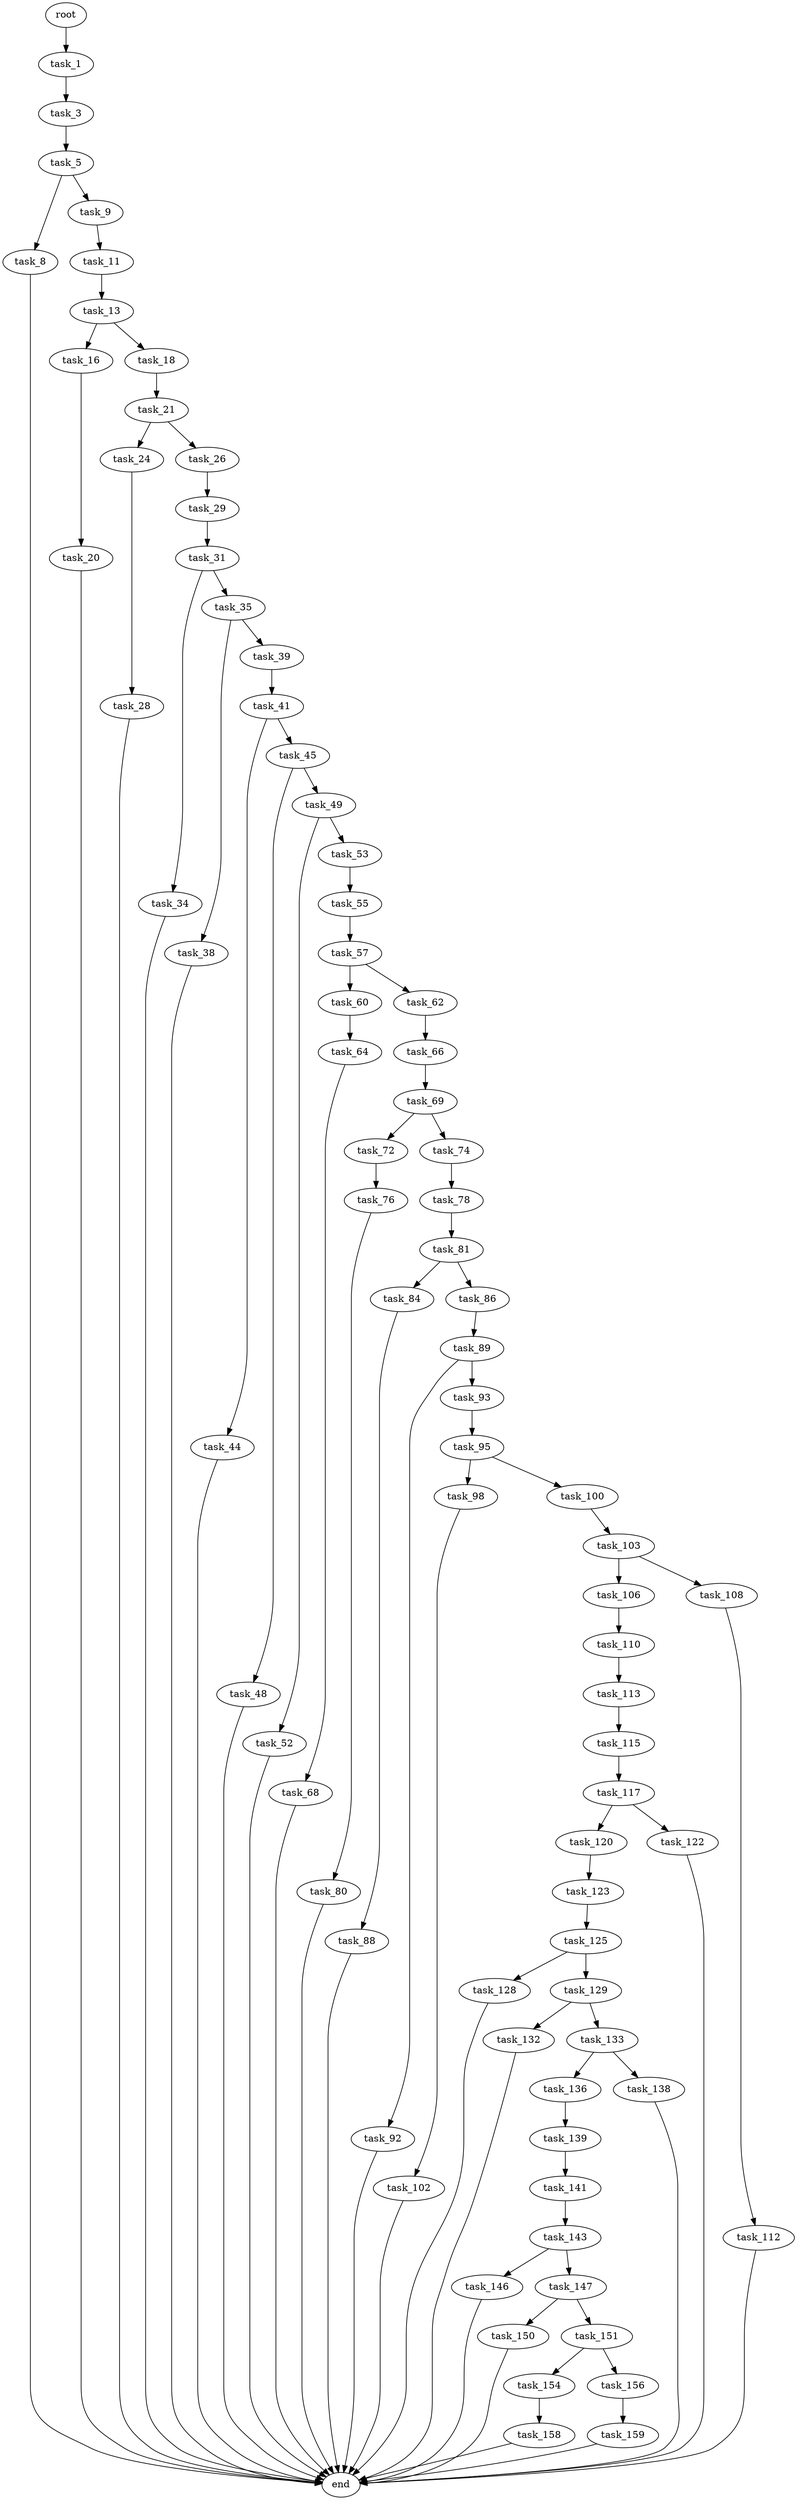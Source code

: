 digraph G {
  root [size="0.000000"];
  task_1 [size="1101121946.000000"];
  task_3 [size="33806244990.000000"];
  task_5 [size="96907428076.000000"];
  task_8 [size="49700356528.000000"];
  task_9 [size="28991029248.000000"];
  task_11 [size="93032872162.000000"];
  task_13 [size="33521430110.000000"];
  task_16 [size="138813860967.000000"];
  task_18 [size="36549689790.000000"];
  task_20 [size="402837247396.000000"];
  task_21 [size="153676858220.000000"];
  task_24 [size="368293445632.000000"];
  task_26 [size="360790413035.000000"];
  task_28 [size="8589934592.000000"];
  task_29 [size="75729328373.000000"];
  task_31 [size="8930744736.000000"];
  task_34 [size="9359339095.000000"];
  task_35 [size="1404581046594.000000"];
  task_38 [size="20603963427.000000"];
  task_39 [size="729846055560.000000"];
  task_41 [size="694084984964.000000"];
  task_44 [size="84716202551.000000"];
  task_45 [size="168569960472.000000"];
  task_48 [size="197679893467.000000"];
  task_49 [size="369842363867.000000"];
  task_52 [size="3693020111.000000"];
  task_53 [size="419614620914.000000"];
  task_55 [size="134217728000.000000"];
  task_57 [size="651145990021.000000"];
  task_60 [size="368293445632.000000"];
  task_62 [size="17245560380.000000"];
  task_64 [size="2242960482.000000"];
  task_66 [size="186787685944.000000"];
  task_68 [size="417588036142.000000"];
  task_69 [size="1073741824000.000000"];
  task_72 [size="28991029248.000000"];
  task_74 [size="205356163503.000000"];
  task_76 [size="3837539414.000000"];
  task_78 [size="545622985405.000000"];
  task_80 [size="1433258747.000000"];
  task_81 [size="134217728000.000000"];
  task_84 [size="2905363721.000000"];
  task_86 [size="288795056843.000000"];
  task_88 [size="1572147108.000000"];
  task_89 [size="39896311934.000000"];
  task_92 [size="134217728000.000000"];
  task_93 [size="4217436157.000000"];
  task_95 [size="1227187889323.000000"];
  task_98 [size="11202364227.000000"];
  task_100 [size="80666474698.000000"];
  task_102 [size="45655061951.000000"];
  task_103 [size="782757789696.000000"];
  task_106 [size="553801255194.000000"];
  task_108 [size="549755813888.000000"];
  task_110 [size="549755813888.000000"];
  task_112 [size="28991029248.000000"];
  task_113 [size="1007540223260.000000"];
  task_115 [size="134217728000.000000"];
  task_117 [size="28991029248.000000"];
  task_120 [size="168278313334.000000"];
  task_122 [size="4028199578.000000"];
  task_123 [size="286594592764.000000"];
  task_125 [size="549755813888.000000"];
  task_128 [size="2913158170.000000"];
  task_129 [size="514855767514.000000"];
  task_132 [size="742413577.000000"];
  task_133 [size="134217728000.000000"];
  task_136 [size="134217728000.000000"];
  task_138 [size="44668044157.000000"];
  task_139 [size="1009890943.000000"];
  task_141 [size="6212185022.000000"];
  task_143 [size="68719476736.000000"];
  task_146 [size="68719476736.000000"];
  task_147 [size="28991029248.000000"];
  task_150 [size="365795917500.000000"];
  task_151 [size="714220830140.000000"];
  task_154 [size="7248197725.000000"];
  task_156 [size="4618622114.000000"];
  task_158 [size="43794452591.000000"];
  task_159 [size="1073741824000.000000"];
  end [size="0.000000"];

  root -> task_1 [size="1.000000"];
  task_1 -> task_3 [size="33554432.000000"];
  task_3 -> task_5 [size="679477248.000000"];
  task_5 -> task_8 [size="75497472.000000"];
  task_5 -> task_9 [size="75497472.000000"];
  task_8 -> end [size="1.000000"];
  task_9 -> task_11 [size="75497472.000000"];
  task_11 -> task_13 [size="301989888.000000"];
  task_13 -> task_16 [size="838860800.000000"];
  task_13 -> task_18 [size="838860800.000000"];
  task_16 -> task_20 [size="209715200.000000"];
  task_18 -> task_21 [size="33554432.000000"];
  task_20 -> end [size="1.000000"];
  task_21 -> task_24 [size="134217728.000000"];
  task_21 -> task_26 [size="134217728.000000"];
  task_24 -> task_28 [size="411041792.000000"];
  task_26 -> task_29 [size="301989888.000000"];
  task_28 -> end [size="1.000000"];
  task_29 -> task_31 [size="75497472.000000"];
  task_31 -> task_34 [size="33554432.000000"];
  task_31 -> task_35 [size="33554432.000000"];
  task_34 -> end [size="1.000000"];
  task_35 -> task_38 [size="838860800.000000"];
  task_35 -> task_39 [size="838860800.000000"];
  task_38 -> end [size="1.000000"];
  task_39 -> task_41 [size="838860800.000000"];
  task_41 -> task_44 [size="536870912.000000"];
  task_41 -> task_45 [size="536870912.000000"];
  task_44 -> end [size="1.000000"];
  task_45 -> task_48 [size="134217728.000000"];
  task_45 -> task_49 [size="134217728.000000"];
  task_48 -> end [size="1.000000"];
  task_49 -> task_52 [size="411041792.000000"];
  task_49 -> task_53 [size="411041792.000000"];
  task_52 -> end [size="1.000000"];
  task_53 -> task_55 [size="411041792.000000"];
  task_55 -> task_57 [size="209715200.000000"];
  task_57 -> task_60 [size="536870912.000000"];
  task_57 -> task_62 [size="536870912.000000"];
  task_60 -> task_64 [size="411041792.000000"];
  task_62 -> task_66 [size="536870912.000000"];
  task_64 -> task_68 [size="209715200.000000"];
  task_66 -> task_69 [size="209715200.000000"];
  task_68 -> end [size="1.000000"];
  task_69 -> task_72 [size="838860800.000000"];
  task_69 -> task_74 [size="838860800.000000"];
  task_72 -> task_76 [size="75497472.000000"];
  task_74 -> task_78 [size="301989888.000000"];
  task_76 -> task_80 [size="75497472.000000"];
  task_78 -> task_81 [size="536870912.000000"];
  task_80 -> end [size="1.000000"];
  task_81 -> task_84 [size="209715200.000000"];
  task_81 -> task_86 [size="209715200.000000"];
  task_84 -> task_88 [size="301989888.000000"];
  task_86 -> task_89 [size="536870912.000000"];
  task_88 -> end [size="1.000000"];
  task_89 -> task_92 [size="679477248.000000"];
  task_89 -> task_93 [size="679477248.000000"];
  task_92 -> end [size="1.000000"];
  task_93 -> task_95 [size="411041792.000000"];
  task_95 -> task_98 [size="838860800.000000"];
  task_95 -> task_100 [size="838860800.000000"];
  task_98 -> task_102 [size="209715200.000000"];
  task_100 -> task_103 [size="209715200.000000"];
  task_102 -> end [size="1.000000"];
  task_103 -> task_106 [size="679477248.000000"];
  task_103 -> task_108 [size="679477248.000000"];
  task_106 -> task_110 [size="679477248.000000"];
  task_108 -> task_112 [size="536870912.000000"];
  task_110 -> task_113 [size="536870912.000000"];
  task_112 -> end [size="1.000000"];
  task_113 -> task_115 [size="838860800.000000"];
  task_115 -> task_117 [size="209715200.000000"];
  task_117 -> task_120 [size="75497472.000000"];
  task_117 -> task_122 [size="75497472.000000"];
  task_120 -> task_123 [size="134217728.000000"];
  task_122 -> end [size="1.000000"];
  task_123 -> task_125 [size="209715200.000000"];
  task_125 -> task_128 [size="536870912.000000"];
  task_125 -> task_129 [size="536870912.000000"];
  task_128 -> end [size="1.000000"];
  task_129 -> task_132 [size="411041792.000000"];
  task_129 -> task_133 [size="411041792.000000"];
  task_132 -> end [size="1.000000"];
  task_133 -> task_136 [size="209715200.000000"];
  task_133 -> task_138 [size="209715200.000000"];
  task_136 -> task_139 [size="209715200.000000"];
  task_138 -> end [size="1.000000"];
  task_139 -> task_141 [size="75497472.000000"];
  task_141 -> task_143 [size="301989888.000000"];
  task_143 -> task_146 [size="134217728.000000"];
  task_143 -> task_147 [size="134217728.000000"];
  task_146 -> end [size="1.000000"];
  task_147 -> task_150 [size="75497472.000000"];
  task_147 -> task_151 [size="75497472.000000"];
  task_150 -> end [size="1.000000"];
  task_151 -> task_154 [size="838860800.000000"];
  task_151 -> task_156 [size="838860800.000000"];
  task_154 -> task_158 [size="209715200.000000"];
  task_156 -> task_159 [size="75497472.000000"];
  task_158 -> end [size="1.000000"];
  task_159 -> end [size="1.000000"];
}
